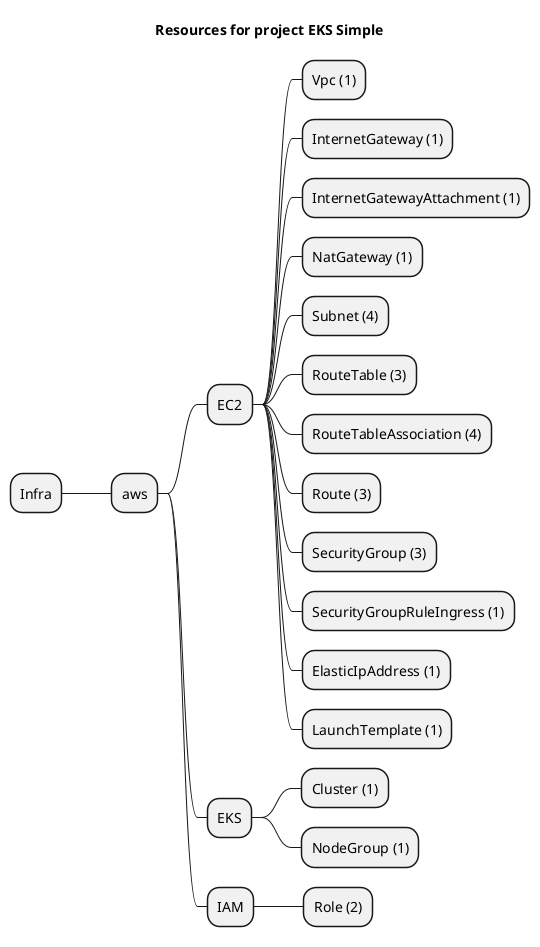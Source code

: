 @startmindmap
title Resources for project EKS Simple
skinparam monochrome true
+ Infra
++ aws
+++ EC2
++++ Vpc (1)
++++ InternetGateway (1)
++++ InternetGatewayAttachment (1)
++++ NatGateway (1)
++++ Subnet (4)
++++ RouteTable (3)
++++ RouteTableAssociation (4)
++++ Route (3)
++++ SecurityGroup (3)
++++ SecurityGroupRuleIngress (1)
++++ ElasticIpAddress (1)
++++ LaunchTemplate (1)
+++ EKS
++++ Cluster (1)
++++ NodeGroup (1)
+++ IAM
++++ Role (2)
@endmindmap